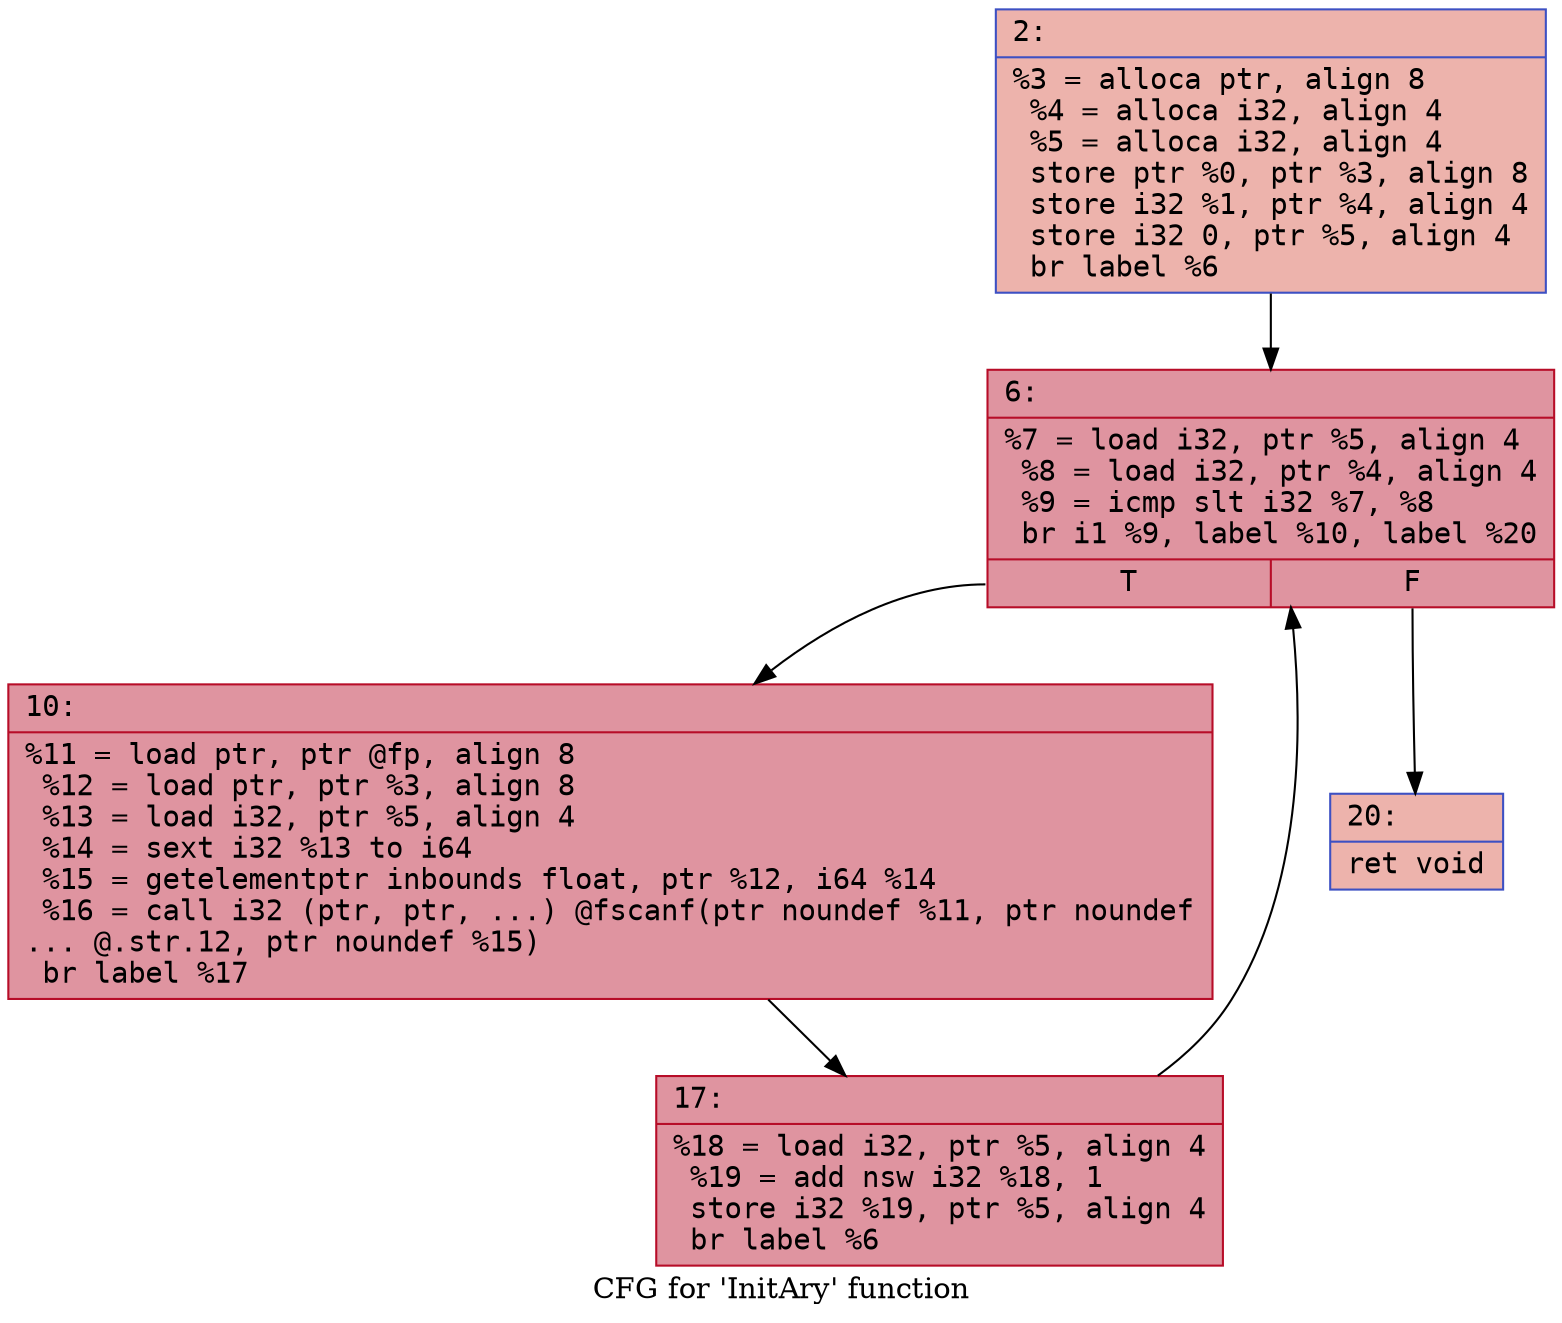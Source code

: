digraph "CFG for 'InitAry' function" {
	label="CFG for 'InitAry' function";

	Node0x600002e328a0 [shape=record,color="#3d50c3ff", style=filled, fillcolor="#d6524470" fontname="Courier",label="{2:\l|  %3 = alloca ptr, align 8\l  %4 = alloca i32, align 4\l  %5 = alloca i32, align 4\l  store ptr %0, ptr %3, align 8\l  store i32 %1, ptr %4, align 4\l  store i32 0, ptr %5, align 4\l  br label %6\l}"];
	Node0x600002e328a0 -> Node0x600002e32f30[tooltip="2 -> 6\nProbability 100.00%" ];
	Node0x600002e32f30 [shape=record,color="#b70d28ff", style=filled, fillcolor="#b70d2870" fontname="Courier",label="{6:\l|  %7 = load i32, ptr %5, align 4\l  %8 = load i32, ptr %4, align 4\l  %9 = icmp slt i32 %7, %8\l  br i1 %9, label %10, label %20\l|{<s0>T|<s1>F}}"];
	Node0x600002e32f30:s0 -> Node0x600002e32f80[tooltip="6 -> 10\nProbability 96.88%" ];
	Node0x600002e32f30:s1 -> Node0x600002e33020[tooltip="6 -> 20\nProbability 3.12%" ];
	Node0x600002e32f80 [shape=record,color="#b70d28ff", style=filled, fillcolor="#b70d2870" fontname="Courier",label="{10:\l|  %11 = load ptr, ptr @fp, align 8\l  %12 = load ptr, ptr %3, align 8\l  %13 = load i32, ptr %5, align 4\l  %14 = sext i32 %13 to i64\l  %15 = getelementptr inbounds float, ptr %12, i64 %14\l  %16 = call i32 (ptr, ptr, ...) @fscanf(ptr noundef %11, ptr noundef\l... @.str.12, ptr noundef %15)\l  br label %17\l}"];
	Node0x600002e32f80 -> Node0x600002e32fd0[tooltip="10 -> 17\nProbability 100.00%" ];
	Node0x600002e32fd0 [shape=record,color="#b70d28ff", style=filled, fillcolor="#b70d2870" fontname="Courier",label="{17:\l|  %18 = load i32, ptr %5, align 4\l  %19 = add nsw i32 %18, 1\l  store i32 %19, ptr %5, align 4\l  br label %6\l}"];
	Node0x600002e32fd0 -> Node0x600002e32f30[tooltip="17 -> 6\nProbability 100.00%" ];
	Node0x600002e33020 [shape=record,color="#3d50c3ff", style=filled, fillcolor="#d6524470" fontname="Courier",label="{20:\l|  ret void\l}"];
}
